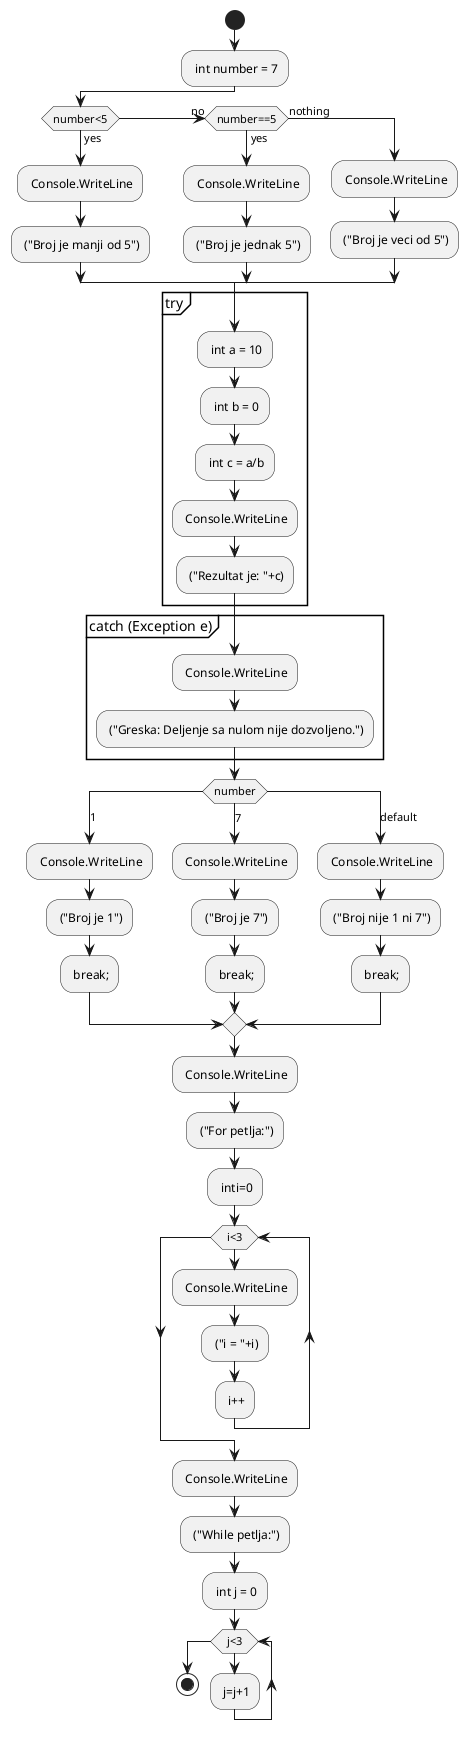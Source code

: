 @startuml
start
: int number = 7;
if (number<5) then (yes)
: Console.WriteLine;
: ("Broj je manji od 5");
(no) elseif (number==5) then (yes)
: Console.WriteLine;
: ("Broj je jednak 5");
else (nothing)
: Console.WriteLine;
: ("Broj je veci od 5");
endif
group try
: int a = 10;
: int b = 0;
: int c = a/b;
: Console.WriteLine;
: ("Rezultat je: "+c);
end group
group catch (Exception e)
: Console.WriteLine;
: ("Greska: Deljenje sa nulom nije dozvoljeno.");
end group
switch (number)
case (1)
: Console.WriteLine;
: ("Broj je 1");
: break;;
case (7)
: Console.WriteLine;
: ("Broj je 7");
: break;;
case (default)
: Console.WriteLine;
: ("Broj nije 1 ni 7");
: break;;
endswitch
: Console.WriteLine;
: ("For petlja:");
: inti=0;
while (i<3)
: Console.WriteLine;
: ("i = "+i);
: i++;
endwhile
: Console.WriteLine;
: ("While petlja:");
: int j = 0;
while (j<3)
: j=j+1;
endwhile
stop
@enduml